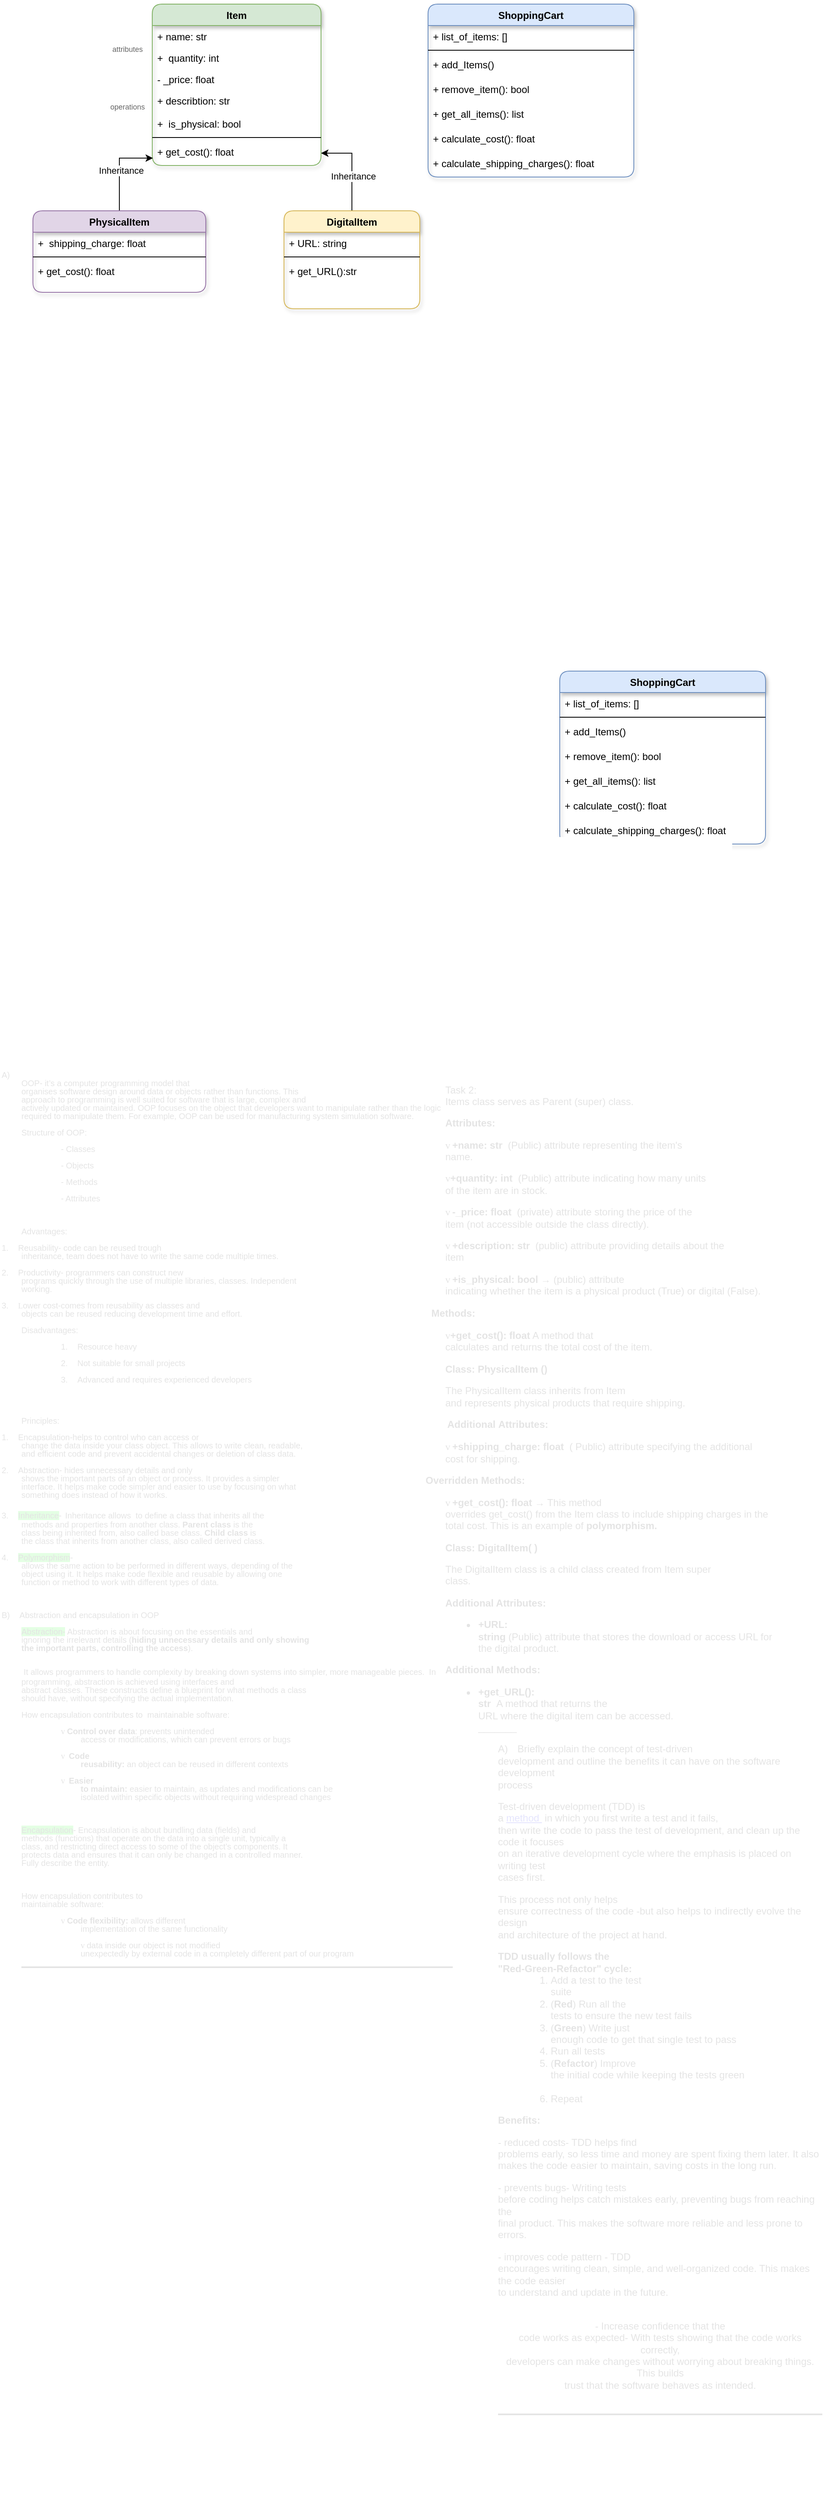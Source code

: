 <mxfile version="26.1.0">
  <diagram name="Page-1" id="g5vXmAB2UkSqzC7_Wi9n">
    <mxGraphModel dx="1195" dy="643" grid="1" gridSize="10" guides="1" tooltips="1" connect="1" arrows="1" fold="1" page="1" pageScale="1" pageWidth="850" pageHeight="1100" math="0" shadow="0">
      <root>
        <mxCell id="0" />
        <mxCell id="1" parent="0" />
        <mxCell id="I1259xhRLEgN1ugOB08U-1" value="Item" style="swimlane;fontStyle=1;align=center;verticalAlign=top;childLayout=stackLayout;horizontal=1;startSize=26;horizontalStack=0;resizeParent=1;resizeLast=0;collapsible=1;marginBottom=0;rounded=1;shadow=1;strokeWidth=1;fillColor=#d5e8d4;strokeColor=#82b366;glass=0;" parent="1" vertex="1">
          <mxGeometry x="205" y="60" width="205" height="196" as="geometry">
            <mxRectangle x="230" y="140" width="160" height="26" as="alternateBounds" />
          </mxGeometry>
        </mxCell>
        <mxCell id="I1259xhRLEgN1ugOB08U-3" value="+ name: str" style="text;align=left;verticalAlign=top;spacingLeft=4;spacingRight=4;overflow=hidden;rotatable=0;points=[[0,0.5],[1,0.5]];portConstraint=eastwest;rounded=0;shadow=0;html=0;" parent="I1259xhRLEgN1ugOB08U-1" vertex="1">
          <mxGeometry y="26" width="205" height="26" as="geometry" />
        </mxCell>
        <mxCell id="I1259xhRLEgN1ugOB08U-2" value="+  quantity: int" style="text;align=left;verticalAlign=top;spacingLeft=4;spacingRight=4;overflow=hidden;rotatable=0;points=[[0,0.5],[1,0.5]];portConstraint=eastwest;" parent="I1259xhRLEgN1ugOB08U-1" vertex="1">
          <mxGeometry y="52" width="205" height="26" as="geometry" />
        </mxCell>
        <mxCell id="I1259xhRLEgN1ugOB08U-4" value="- _price: float" style="text;align=left;verticalAlign=top;spacingLeft=4;spacingRight=4;overflow=hidden;rotatable=0;points=[[0,0.5],[1,0.5]];portConstraint=eastwest;rounded=0;shadow=0;html=0;" parent="I1259xhRLEgN1ugOB08U-1" vertex="1">
          <mxGeometry y="78" width="205" height="26" as="geometry" />
        </mxCell>
        <mxCell id="I1259xhRLEgN1ugOB08U-6" value="+ describtion: str" style="text;align=left;verticalAlign=top;spacingLeft=4;spacingRight=4;overflow=hidden;rotatable=0;points=[[0,0.5],[1,0.5]];portConstraint=eastwest;" parent="I1259xhRLEgN1ugOB08U-1" vertex="1">
          <mxGeometry y="104" width="205" height="28" as="geometry" />
        </mxCell>
        <mxCell id="-t2RpOjE0i4wilOCwamS-5" value="+  is_physical: bool" style="text;align=left;verticalAlign=top;spacingLeft=4;spacingRight=4;overflow=hidden;rotatable=0;points=[[0,0.5],[1,0.5]];portConstraint=eastwest;" vertex="1" parent="I1259xhRLEgN1ugOB08U-1">
          <mxGeometry y="132" width="205" height="26" as="geometry" />
        </mxCell>
        <mxCell id="I1259xhRLEgN1ugOB08U-5" value="" style="line;html=1;strokeWidth=1;align=left;verticalAlign=middle;spacingTop=-1;spacingLeft=3;spacingRight=3;rotatable=0;labelPosition=right;points=[];portConstraint=eastwest;" parent="I1259xhRLEgN1ugOB08U-1" vertex="1">
          <mxGeometry y="158" width="205" height="8" as="geometry" />
        </mxCell>
        <mxCell id="I1259xhRLEgN1ugOB08U-7" value="+ get_cost(): float" style="text;align=left;verticalAlign=top;spacingLeft=4;spacingRight=4;overflow=hidden;rotatable=0;points=[[0,0.5],[1,0.5]];portConstraint=eastwest;" parent="I1259xhRLEgN1ugOB08U-1" vertex="1">
          <mxGeometry y="166" width="205" height="30" as="geometry" />
        </mxCell>
        <mxCell id="I1259xhRLEgN1ugOB08U-9" style="edgeStyle=orthogonalEdgeStyle;rounded=0;orthogonalLoop=1;jettySize=auto;html=1;entryX=0.004;entryY=0.7;entryDx=0;entryDy=0;entryPerimeter=0;" parent="1" source="I1259xhRLEgN1ugOB08U-11" target="I1259xhRLEgN1ugOB08U-7" edge="1">
          <mxGeometry relative="1" as="geometry" />
        </mxCell>
        <mxCell id="I1259xhRLEgN1ugOB08U-10" value="Inheritance" style="edgeLabel;html=1;align=center;verticalAlign=middle;resizable=0;points=[];" parent="I1259xhRLEgN1ugOB08U-9" vertex="1" connectable="0">
          <mxGeometry x="-0.066" y="-2" relative="1" as="geometry">
            <mxPoint as="offset" />
          </mxGeometry>
        </mxCell>
        <mxCell id="I1259xhRLEgN1ugOB08U-11" value="PhysicalItem" style="swimlane;fontStyle=1;align=center;verticalAlign=top;childLayout=stackLayout;horizontal=1;startSize=26;horizontalStack=0;resizeParent=1;resizeLast=0;collapsible=1;marginBottom=0;rounded=1;shadow=1;strokeWidth=1;fillColor=#e1d5e7;strokeColor=#9673a6;" parent="1" vertex="1">
          <mxGeometry x="60" y="311" width="210" height="99" as="geometry">
            <mxRectangle x="130" y="380" width="160" height="26" as="alternateBounds" />
          </mxGeometry>
        </mxCell>
        <mxCell id="I1259xhRLEgN1ugOB08U-12" value="+  shipping_charge: float" style="text;align=left;verticalAlign=top;spacingLeft=4;spacingRight=4;overflow=hidden;rotatable=0;points=[[0,0.5],[1,0.5]];portConstraint=eastwest;" parent="I1259xhRLEgN1ugOB08U-11" vertex="1">
          <mxGeometry y="26" width="210" height="26" as="geometry" />
        </mxCell>
        <mxCell id="I1259xhRLEgN1ugOB08U-13" value="" style="line;html=1;strokeWidth=1;align=left;verticalAlign=middle;spacingTop=-1;spacingLeft=3;spacingRight=3;rotatable=0;labelPosition=right;points=[];portConstraint=eastwest;" parent="I1259xhRLEgN1ugOB08U-11" vertex="1">
          <mxGeometry y="52" width="210" height="8" as="geometry" />
        </mxCell>
        <mxCell id="I1259xhRLEgN1ugOB08U-14" value="+ get_cost(): float" style="text;align=left;verticalAlign=top;spacingLeft=4;spacingRight=4;overflow=hidden;rotatable=0;points=[[0,0.5],[1,0.5]];portConstraint=eastwest;" parent="I1259xhRLEgN1ugOB08U-11" vertex="1">
          <mxGeometry y="60" width="210" height="26" as="geometry" />
        </mxCell>
        <mxCell id="I1259xhRLEgN1ugOB08U-15" style="edgeStyle=orthogonalEdgeStyle;rounded=0;orthogonalLoop=1;jettySize=auto;html=1;entryX=1;entryY=0.5;entryDx=0;entryDy=0;" parent="1" source="I1259xhRLEgN1ugOB08U-17" target="I1259xhRLEgN1ugOB08U-7" edge="1">
          <mxGeometry relative="1" as="geometry" />
        </mxCell>
        <mxCell id="I1259xhRLEgN1ugOB08U-16" value="Inheritance" style="edgeLabel;html=1;align=center;verticalAlign=middle;resizable=0;points=[];" parent="I1259xhRLEgN1ugOB08U-15" vertex="1" connectable="0">
          <mxGeometry x="-0.209" y="-1" relative="1" as="geometry">
            <mxPoint as="offset" />
          </mxGeometry>
        </mxCell>
        <mxCell id="I1259xhRLEgN1ugOB08U-17" value="DigitalItem" style="swimlane;fontStyle=1;align=center;verticalAlign=top;childLayout=stackLayout;horizontal=1;startSize=26;horizontalStack=0;resizeParent=1;resizeLast=0;collapsible=1;marginBottom=0;rounded=1;shadow=1;strokeWidth=1;fillColor=#fff2cc;strokeColor=#d6b656;" parent="1" vertex="1">
          <mxGeometry x="365" y="311" width="165" height="119" as="geometry">
            <mxRectangle x="550" y="140" width="160" height="26" as="alternateBounds" />
          </mxGeometry>
        </mxCell>
        <mxCell id="I1259xhRLEgN1ugOB08U-18" value="+ URL: string" style="text;align=left;verticalAlign=top;spacingLeft=4;spacingRight=4;overflow=hidden;rotatable=0;points=[[0,0.5],[1,0.5]];portConstraint=eastwest;" parent="I1259xhRLEgN1ugOB08U-17" vertex="1">
          <mxGeometry y="26" width="165" height="26" as="geometry" />
        </mxCell>
        <mxCell id="I1259xhRLEgN1ugOB08U-19" value="" style="line;html=1;strokeWidth=1;align=left;verticalAlign=middle;spacingTop=-1;spacingLeft=3;spacingRight=3;rotatable=0;labelPosition=right;points=[];portConstraint=eastwest;" parent="I1259xhRLEgN1ugOB08U-17" vertex="1">
          <mxGeometry y="52" width="165" height="8" as="geometry" />
        </mxCell>
        <mxCell id="I1259xhRLEgN1ugOB08U-20" value="+ get_URL():str" style="text;align=left;verticalAlign=top;spacingLeft=4;spacingRight=4;overflow=hidden;rotatable=0;points=[[0,0.5],[1,0.5]];portConstraint=eastwest;" parent="I1259xhRLEgN1ugOB08U-17" vertex="1">
          <mxGeometry y="60" width="165" height="26" as="geometry" />
        </mxCell>
        <mxCell id="I1259xhRLEgN1ugOB08U-21" value="&lt;font&gt;attributes&lt;/font&gt;" style="text;html=1;align=center;verticalAlign=middle;whiteSpace=wrap;rounded=0;textOpacity=60;fontSize=9;" parent="1" vertex="1">
          <mxGeometry x="145" y="100" width="60" height="30" as="geometry" />
        </mxCell>
        <mxCell id="I1259xhRLEgN1ugOB08U-22" value="&lt;font&gt;operations&lt;/font&gt;" style="text;html=1;align=center;verticalAlign=middle;whiteSpace=wrap;rounded=0;textOpacity=60;fontSize=9;" parent="1" vertex="1">
          <mxGeometry x="145" y="170" width="60" height="30" as="geometry" />
        </mxCell>
        <mxCell id="I1259xhRLEgN1ugOB08U-23" value="ShoppingCart" style="swimlane;fontStyle=1;align=center;verticalAlign=top;childLayout=stackLayout;horizontal=1;startSize=26;horizontalStack=0;resizeParent=1;resizeLast=0;collapsible=1;marginBottom=0;rounded=1;shadow=1;strokeWidth=1;fillColor=#dae8fc;strokeColor=#6c8ebf;glass=0;" parent="1" vertex="1">
          <mxGeometry x="540" y="60" width="250" height="210" as="geometry">
            <mxRectangle x="230" y="140" width="160" height="26" as="alternateBounds" />
          </mxGeometry>
        </mxCell>
        <mxCell id="I1259xhRLEgN1ugOB08U-24" value="+ list_of_items: []" style="text;align=left;verticalAlign=top;spacingLeft=4;spacingRight=4;overflow=hidden;rotatable=0;points=[[0,0.5],[1,0.5]];portConstraint=eastwest;" parent="I1259xhRLEgN1ugOB08U-23" vertex="1">
          <mxGeometry y="26" width="250" height="26" as="geometry" />
        </mxCell>
        <mxCell id="I1259xhRLEgN1ugOB08U-28" value="" style="line;html=1;strokeWidth=1;align=left;verticalAlign=middle;spacingTop=-1;spacingLeft=3;spacingRight=3;rotatable=0;labelPosition=right;points=[];portConstraint=eastwest;" parent="I1259xhRLEgN1ugOB08U-23" vertex="1">
          <mxGeometry y="52" width="250" height="8" as="geometry" />
        </mxCell>
        <mxCell id="I1259xhRLEgN1ugOB08U-29" value="+ add_Items()" style="text;align=left;verticalAlign=top;spacingLeft=4;spacingRight=4;overflow=hidden;rotatable=0;points=[[0,0.5],[1,0.5]];portConstraint=eastwest;" parent="I1259xhRLEgN1ugOB08U-23" vertex="1">
          <mxGeometry y="60" width="250" height="30" as="geometry" />
        </mxCell>
        <mxCell id="-t2RpOjE0i4wilOCwamS-1" value="+ remove_item(): bool" style="text;align=left;verticalAlign=top;spacingLeft=4;spacingRight=4;overflow=hidden;rotatable=0;points=[[0,0.5],[1,0.5]];portConstraint=eastwest;" vertex="1" parent="I1259xhRLEgN1ugOB08U-23">
          <mxGeometry y="90" width="250" height="30" as="geometry" />
        </mxCell>
        <mxCell id="-t2RpOjE0i4wilOCwamS-2" value="+ get_all_items(): list" style="text;align=left;verticalAlign=top;spacingLeft=4;spacingRight=4;overflow=hidden;rotatable=0;points=[[0,0.5],[1,0.5]];portConstraint=eastwest;" vertex="1" parent="I1259xhRLEgN1ugOB08U-23">
          <mxGeometry y="120" width="250" height="30" as="geometry" />
        </mxCell>
        <mxCell id="-t2RpOjE0i4wilOCwamS-3" value="+ calculate_cost(): float" style="text;align=left;verticalAlign=top;spacingLeft=4;spacingRight=4;overflow=hidden;rotatable=0;points=[[0,0.5],[1,0.5]];portConstraint=eastwest;" vertex="1" parent="I1259xhRLEgN1ugOB08U-23">
          <mxGeometry y="150" width="250" height="30" as="geometry" />
        </mxCell>
        <mxCell id="-t2RpOjE0i4wilOCwamS-4" value="+ calculate_shipping_charges(): float" style="text;align=left;verticalAlign=top;spacingLeft=4;spacingRight=4;overflow=hidden;rotatable=0;points=[[0,0.5],[1,0.5]];portConstraint=eastwest;" vertex="1" parent="I1259xhRLEgN1ugOB08U-23">
          <mxGeometry y="180" width="250" height="30" as="geometry" />
        </mxCell>
        <mxCell id="-t2RpOjE0i4wilOCwamS-8" value="&lt;div style=&quot;line-height: 100%;&quot;&gt;&lt;div style=&quot;border-top: none; border-right: none; border-left: none; border-image: initial; border-bottom: 1.5pt solid windowtext; margin-left: 18pt; margin-right: 0cm;&quot;&gt;&lt;p style=&quot;text-indent:-18.0pt;mso-list:l2 level1 lfo3&quot; class=&quot;MsoListParagraphCxSpFirst&quot;&gt;A)&lt;span style=&quot;font-variant-numeric: normal; font-variant-east-asian: normal; font-variant-alternates: normal; font-size-adjust: none; font-kerning: auto; font-optical-sizing: auto; font-feature-settings: normal; font-variation-settings: normal; font-variant-position: normal; font-variant-emoji: normal; font-stretch: normal; font-size: 7pt; line-height: normal; font-family: &amp;quot;Times New Roman&amp;quot;;&quot;&gt;&amp;nbsp; &amp;nbsp;&amp;nbsp;&lt;br&gt;&lt;/span&gt;OOP- it’s a computer programming model that&lt;br&gt;organises software design around data or objects rather than functions. This&lt;br&gt;approach to programming is well suited for software that is large, complex and&lt;br&gt;actively updated or maintained.&amp;nbsp;&lt;span style=&quot;background-color: transparent; color: light-dark(rgb(0, 0, 0), rgb(255, 255, 255));&quot;&gt;OOP focuses on the object that developers&amp;nbsp;&lt;/span&gt;&lt;span style=&quot;background-color: transparent; color: light-dark(rgb(0, 0, 0), rgb(255, 255, 255));&quot;&gt;want to manipulate rather than the logic required to manipulate them. For&amp;nbsp;&lt;/span&gt;&lt;span style=&quot;background-color: transparent; color: light-dark(rgb(0, 0, 0), rgb(255, 255, 255));&quot;&gt;example, OOP can be used for manufacturing system simulation software.&lt;/span&gt;&lt;/p&gt;&lt;p class=&quot;MsoListParagraphCxSpMiddle&quot;&gt;Structure of OOP:&lt;/p&gt;&lt;p style=&quot;margin-left:54.0pt;mso-add-space:&lt;br/&gt;auto;text-indent:-18.0pt;mso-list:l5 level1 lfo4&quot; class=&quot;MsoListParagraphCxSpMiddle&quot;&gt;- Classes&lt;/p&gt;&lt;p style=&quot;margin-left:54.0pt;mso-add-space:&lt;br/&gt;auto;text-indent:-18.0pt;mso-list:l5 level1 lfo4&quot; class=&quot;MsoListParagraphCxSpMiddle&quot;&gt;- Objects&lt;span style=&quot;font-family: &amp;quot;Times New Roman&amp;quot;; font-size: 7pt; text-indent: -18pt; background-color: transparent; color: light-dark(rgb(0, 0, 0), rgb(255, 255, 255));&quot;&gt;&amp;nbsp; &amp;nbsp; &amp;nbsp; &amp;nbsp; &amp;nbsp; &amp;nbsp;&lt;/span&gt;&lt;/p&gt;&lt;p style=&quot;margin-left:54.0pt;mso-add-space:&lt;br/&gt;auto;text-indent:-18.0pt;mso-list:l5 level1 lfo4&quot; class=&quot;MsoListParagraphCxSpMiddle&quot;&gt;- Methods&lt;span style=&quot;font-family: &amp;quot;Times New Roman&amp;quot;; font-size: 7pt; background-color: transparent; color: light-dark(rgb(0, 0, 0), rgb(255, 255, 255));&quot;&gt;&amp;nbsp; &amp;nbsp; &amp;nbsp; &amp;nbsp; &amp;nbsp;&amp;nbsp;&lt;/span&gt;&lt;/p&gt;&lt;p style=&quot;margin-left:54.0pt;mso-add-space:&lt;br/&gt;auto;text-indent:-18.0pt;mso-list:l5 level1 lfo4&quot; class=&quot;MsoListParagraphCxSpMiddle&quot;&gt;&lt;span style=&quot;background-color: transparent; color: light-dark(rgb(0, 0, 0), rgb(255, 255, 255));&quot;&gt;- Attributes&lt;/span&gt;&lt;/p&gt;&lt;br&gt;&lt;p class=&quot;MsoNormal&quot;&gt;Advantages:&lt;/p&gt;&lt;p style=&quot;text-indent:-18.0pt;mso-list:l4 level1 lfo1&quot; class=&quot;MsoListParagraphCxSpFirst&quot;&gt;1.&lt;span style=&quot;font-variant-numeric: normal; font-variant-east-asian: normal; font-variant-alternates: normal; font-size-adjust: none; font-kerning: auto; font-optical-sizing: auto; font-feature-settings: normal; font-variation-settings: normal; font-variant-position: normal; font-variant-emoji: normal; font-stretch: normal; font-size: 7pt; line-height: normal; font-family: &amp;quot;Times New Roman&amp;quot;;&quot;&gt;&amp;nbsp;&amp;nbsp;&amp;nbsp;&amp;nbsp;&amp;nbsp;&lt;/span&gt;Reusability- code can be reused trough&lt;br&gt;inheritance, team does not have to write the same code multiple times.&lt;/p&gt;&lt;p style=&quot;text-indent:-18.0pt;mso-list:l4 level1 lfo1&quot; class=&quot;MsoListParagraphCxSpMiddle&quot;&gt;2.&lt;span style=&quot;font-variant-numeric: normal; font-variant-east-asian: normal; font-variant-alternates: normal; font-size-adjust: none; font-kerning: auto; font-optical-sizing: auto; font-feature-settings: normal; font-variation-settings: normal; font-variant-position: normal; font-variant-emoji: normal; font-stretch: normal; font-size: 7pt; line-height: normal; font-family: &amp;quot;Times New Roman&amp;quot;;&quot;&gt;&amp;nbsp;&amp;nbsp;&amp;nbsp;&amp;nbsp;&amp;nbsp;&lt;/span&gt;Productivity- programmers can construct new&lt;br&gt;programs quickly through the use of multiple libraries, classes. Independent&lt;br&gt;working.&lt;/p&gt;&lt;p style=&quot;text-indent:-18.0pt;mso-list:l4 level1 lfo1&quot; class=&quot;MsoListParagraphCxSpMiddle&quot;&gt;3.&lt;span style=&quot;font-variant-numeric: normal; font-variant-east-asian: normal; font-variant-alternates: normal; font-size-adjust: none; font-kerning: auto; font-optical-sizing: auto; font-feature-settings: normal; font-variation-settings: normal; font-variant-position: normal; font-variant-emoji: normal; font-stretch: normal; font-size: 7pt; line-height: normal; font-family: &amp;quot;Times New Roman&amp;quot;;&quot;&gt;&amp;nbsp; &amp;nbsp; &amp;nbsp;L&lt;/span&gt;ower cost-comes from reusability as classes and&lt;br&gt;objects can be reused reducing development time and effort.&lt;/p&gt;&lt;p style=&quot;text-align:justify&quot; class=&quot;MsoNormal&quot;&gt;Disadvantages:&lt;/p&gt;&lt;p style=&quot;margin-left:54.0pt;mso-add-space:&lt;br/&gt;auto;text-align:justify;text-indent:-18.0pt;mso-list:l0 level1 lfo6&quot; class=&quot;MsoListParagraphCxSpFirst&quot;&gt;1.&lt;span style=&quot;font-variant-numeric: normal; font-variant-east-asian: normal; font-variant-alternates: normal; font-size-adjust: none; font-kerning: auto; font-optical-sizing: auto; font-feature-settings: normal; font-variation-settings: normal; font-variant-position: normal; font-variant-emoji: normal; font-stretch: normal; font-size: 7pt; line-height: normal; font-family: &amp;quot;Times New Roman&amp;quot;;&quot;&gt;&amp;nbsp;&amp;nbsp;&amp;nbsp;&amp;nbsp;&amp;nbsp;&lt;/span&gt;Resource heavy&lt;/p&gt;&lt;p style=&quot;margin-left:54.0pt;mso-add-space:&lt;br/&gt;auto;text-align:justify;text-indent:-18.0pt;mso-list:l0 level1 lfo6&quot; class=&quot;MsoListParagraphCxSpMiddle&quot;&gt;2.&lt;span style=&quot;font-variant-numeric: normal; font-variant-east-asian: normal; font-variant-alternates: normal; font-size-adjust: none; font-kerning: auto; font-optical-sizing: auto; font-feature-settings: normal; font-variation-settings: normal; font-variant-position: normal; font-variant-emoji: normal; font-stretch: normal; font-size: 7pt; line-height: normal; font-family: &amp;quot;Times New Roman&amp;quot;;&quot;&gt;&amp;nbsp;&amp;nbsp;&amp;nbsp;&amp;nbsp;&amp;nbsp;&lt;/span&gt;Not suitable for small projects&lt;/p&gt;&lt;p style=&quot;margin-left:54.0pt;mso-add-space:auto;&lt;br/&gt;text-align:justify;text-indent:-18.0pt;mso-list:l0 level1 lfo6&quot; class=&quot;MsoListParagraphCxSpLast&quot;&gt;3.&lt;span style=&quot;font-variant-numeric: normal; font-variant-east-asian: normal; font-variant-alternates: normal; font-size-adjust: none; font-kerning: auto; font-optical-sizing: auto; font-feature-settings: normal; font-variation-settings: normal; font-variant-position: normal; font-variant-emoji: normal; font-stretch: normal; font-size: 7pt; line-height: normal; font-family: &amp;quot;Times New Roman&amp;quot;;&quot;&gt;&amp;nbsp;&amp;nbsp;&amp;nbsp;&amp;nbsp;&amp;nbsp;&lt;/span&gt;Advanced and requires experienced developers&lt;/p&gt;&lt;br&gt;&lt;br&gt;&lt;p class=&quot;MsoNormal&quot;&gt;Principles:&lt;/p&gt;&lt;p style=&quot;text-indent:-18.0pt;mso-list:l1 level1 lfo2&quot; class=&quot;MsoListParagraphCxSpFirst&quot;&gt;1.&lt;span style=&quot;font-variant-numeric: normal; font-variant-east-asian: normal; font-variant-alternates: normal; font-size-adjust: none; font-kerning: auto; font-optical-sizing: auto; font-feature-settings: normal; font-variation-settings: normal; font-variant-position: normal; font-variant-emoji: normal; font-stretch: normal; font-size: 7pt; line-height: normal; font-family: &amp;quot;Times New Roman&amp;quot;;&quot;&gt;&amp;nbsp;&amp;nbsp;&amp;nbsp;&amp;nbsp;&amp;nbsp;&lt;/span&gt;Encapsulation-helps to control who can access or&lt;br&gt;change the data inside your class object. This allows to write clean, readable,&lt;br&gt;and efficient code and prevent accidental changes or deletion of class data.&lt;/p&gt;&lt;p style=&quot;text-indent:-18.0pt;mso-list:l1 level1 lfo2&quot; class=&quot;MsoListParagraphCxSpMiddle&quot;&gt;2.&lt;span style=&quot;font-variant-numeric: normal; font-variant-east-asian: normal; font-variant-alternates: normal; font-size-adjust: none; font-kerning: auto; font-optical-sizing: auto; font-feature-settings: normal; font-variation-settings: normal; font-variant-position: normal; font-variant-emoji: normal; font-stretch: normal; font-size: 7pt; line-height: normal; font-family: &amp;quot;Times New Roman&amp;quot;;&quot;&gt;&amp;nbsp;&amp;nbsp;&amp;nbsp;&amp;nbsp;&amp;nbsp;&lt;/span&gt;Abstraction- hides unnecessary details and only&lt;br&gt;shows the important parts of an object or process. It provides a simpler&lt;br&gt;interface. It helps make code simpler and easier to use by focusing on what&lt;br&gt;something does instead of how it works.&lt;/p&gt;&lt;p style=&quot;text-indent:-18.0pt;mso-list:l1 level1 lfo2&quot; class=&quot;MsoListParagraphCxSpMiddle&quot;&gt;3.&lt;span style=&quot;font-variant-numeric: normal; font-variant-east-asian: normal; font-variant-alternates: normal; font-size-adjust: none; font-kerning: auto; font-optical-sizing: auto; font-feature-settings: normal; font-variation-settings: normal; font-variant-position: normal; font-variant-emoji: normal; font-stretch: normal; font-size: 7pt; line-height: normal; font-family: &amp;quot;Times New Roman&amp;quot;;&quot;&gt;&amp;nbsp;&amp;nbsp;&amp;nbsp;&amp;nbsp;&amp;nbsp;&lt;/span&gt;&lt;span style=&quot;background: lime;&quot;&gt;Inheritance&lt;/span&gt;-&lt;span style=&quot;font-size: 11.5pt; line-height: 107%; font-family: Verdana, sans-serif; background: white;&quot;&gt; &lt;/span&gt;Inheritance allows&amp;nbsp; to define a class that inherits all the&lt;br&gt;methods and properties from another class. &lt;b&gt;Parent class&lt;/b&gt;&amp;nbsp;is the&lt;br&gt;class being inherited from, also called base class. &lt;b&gt;Child class&lt;/b&gt;&amp;nbsp;is&lt;br&gt;the class that inherits from another class, also called derived class.&lt;/p&gt;&lt;p style=&quot;text-indent:-18.0pt;mso-list:l1 level1 lfo2&quot; class=&quot;MsoListParagraphCxSpLast&quot;&gt;4.&lt;span style=&quot;font-variant-numeric: normal; font-variant-east-asian: normal; font-variant-alternates: normal; font-size-adjust: none; font-kerning: auto; font-optical-sizing: auto; font-feature-settings: normal; font-variation-settings: normal; font-variant-position: normal; font-variant-emoji: normal; font-stretch: normal; font-size: 7pt; line-height: normal; font-family: &amp;quot;Times New Roman&amp;quot;;&quot;&gt;&amp;nbsp;&amp;nbsp;&amp;nbsp;&amp;nbsp;&amp;nbsp;&lt;/span&gt;&lt;span style=&quot;background: lime;&quot;&gt;Polymorphism&lt;/span&gt;-&lt;br&gt;allows the same action to be performed in different ways, depending of the&lt;br&gt;object using it. It helps make code flexible and reusable by allowing one&lt;br&gt;function or method to work with different types of data. &lt;/p&gt;&lt;p style=&quot;margin-left:54.0pt;mso-add-space:&lt;br/&gt;auto;text-indent:-18.0pt;mso-list:l5 level1 lfo4&quot; class=&quot;MsoListParagraphCxSpFirst&quot;&gt;&lt;span style=&quot;font-variant-numeric: normal; font-variant-east-asian: normal; font-variant-alternates: normal; font-size-adjust: none; font-kerning: auto; font-optical-sizing: auto; font-feature-settings: normal; font-variation-settings: normal; font-variant-position: normal; font-variant-emoji: normal; font-stretch: normal; font-size: 7pt; line-height: normal; font-family: &amp;quot;Times New Roman&amp;quot;;&quot;&gt;&amp;nbsp; &amp;nbsp;&lt;/span&gt;&lt;/p&gt;&lt;p style=&quot;text-indent:-18.0pt;mso-list:l2 level1 lfo3&quot; class=&quot;MsoListParagraphCxSpMiddle&quot;&gt;B)&lt;span style=&quot;font-variant-numeric: normal; font-variant-east-asian: normal; font-variant-alternates: normal; font-size-adjust: none; font-kerning: auto; font-optical-sizing: auto; font-feature-settings: normal; font-variation-settings: normal; font-variant-position: normal; font-variant-emoji: normal; font-stretch: normal; font-size: 7pt; line-height: normal; font-family: &amp;quot;Times New Roman&amp;quot;;&quot;&gt;&amp;nbsp;&amp;nbsp;&amp;nbsp;&amp;nbsp;&amp;nbsp;&lt;/span&gt;Abstraction and encapsulation in OOP&lt;/p&gt;&lt;p class=&quot;MsoListParagraphCxSpMiddle&quot;&gt;&lt;span style=&quot;background: lime;&quot;&gt;Abstraction-&lt;/span&gt; Abstraction is about focusing on the essentials and&lt;br&gt;ignoring the irrelevant details (&lt;b&gt;hiding unnecessary details and only showing&lt;br&gt;the important parts, controlling the access&lt;/b&gt;).&lt;/p&gt;&lt;p class=&quot;MsoListParagraphCxSpMiddle&quot;&gt;&amp;nbsp;It allows programmers to handle complexity by breaking down systems into simpler, more manageable pieces.&lt;span style=&quot;font-size: 15pt; line-height: 107%; color: rgb(36, 36, 36); letter-spacing: -0.05pt;&quot;&gt; &lt;/span&gt;In programming, abstraction is achieved using interfaces and&lt;br&gt;abstract classes. These constructs define a blueprint for what methods a class&lt;br&gt;should have, without specifying the actual implementation.&lt;/p&gt;&lt;p class=&quot;MsoListParagraphCxSpMiddle&quot;&gt;&lt;span style=&quot;background-color: transparent; color: light-dark(rgb(0, 0, 0), rgb(255, 255, 255));&quot;&gt;How encapsulation contributes to&amp;nbsp;&lt;/span&gt;&lt;span style=&quot;background-color: transparent; color: light-dark(rgb(0, 0, 0), rgb(255, 255, 255));&quot;&gt;&amp;nbsp;maintainable software:&lt;/span&gt;&lt;/p&gt;&lt;p style=&quot;margin-left:54.0pt;mso-add-space:&lt;br/&gt;auto;text-indent:-18.0pt;mso-list:l3 level1 lfo5&quot; class=&quot;MsoListParagraphCxSpMiddle&quot;&gt;&lt;span style=&quot;font-family:Wingdings;mso-fareast-font-family:Wingdings;mso-bidi-font-family:&lt;br/&gt;Wingdings&quot;&gt;v&lt;span style=&quot;font-variant-numeric: normal; font-variant-east-asian: normal; font-variant-alternates: normal; font-size-adjust: none; font-kerning: auto; font-optical-sizing: auto; font-feature-settings: normal; font-variation-settings: normal; font-variant-position: normal; font-variant-emoji: normal; font-stretch: normal; font-size: 7pt; line-height: normal; font-family: &amp;quot;Times New Roman&amp;quot;;&quot;&gt;&amp;nbsp;&lt;/span&gt;&lt;/span&gt;&lt;b&gt;Control over data&lt;/b&gt;: prevents unintended&lt;br&gt;access or modifications, which can prevent errors or bugs&lt;/p&gt;&lt;p style=&quot;margin-left:54.0pt;mso-add-space:&lt;br/&gt;auto;text-indent:-18.0pt;mso-list:l3 level1 lfo5&quot; class=&quot;MsoListParagraphCxSpMiddle&quot;&gt;&lt;span style=&quot;font-family:Wingdings;mso-fareast-font-family:Wingdings;mso-bidi-font-family:&lt;br/&gt;Wingdings;mso-bidi-font-weight:bold&quot;&gt;v&lt;span style=&quot;font-variant-numeric: normal; font-variant-east-asian: normal; font-variant-alternates: normal; font-size-adjust: none; font-kerning: auto; font-optical-sizing: auto; font-feature-settings: normal; font-variation-settings: normal; font-variant-position: normal; font-variant-emoji: normal; font-stretch: normal; font-size: 7pt; line-height: normal; font-family: &amp;quot;Times New Roman&amp;quot;;&quot;&gt;&amp;nbsp; &lt;/span&gt;&lt;/span&gt;&lt;b&gt;Code&lt;br&gt;reusability: &lt;/b&gt;an object can be reused&lt;b&gt; &lt;/b&gt;in different contexts&lt;/p&gt;&lt;p style=&quot;margin-left:54.0pt;mso-add-space:&lt;br/&gt;auto;text-indent:-18.0pt;mso-list:l3 level1 lfo5&quot; class=&quot;MsoListParagraphCxSpMiddle&quot;&gt;&lt;span style=&quot;font-family:Wingdings;mso-fareast-font-family:Wingdings;mso-bidi-font-family:&lt;br/&gt;Wingdings;mso-bidi-font-weight:bold&quot;&gt;v&lt;span style=&quot;font-variant-numeric: normal; font-variant-east-asian: normal; font-variant-alternates: normal; font-size-adjust: none; font-kerning: auto; font-optical-sizing: auto; font-feature-settings: normal; font-variation-settings: normal; font-variant-position: normal; font-variant-emoji: normal; font-stretch: normal; font-size: 7pt; line-height: normal; font-family: &amp;quot;Times New Roman&amp;quot;;&quot;&gt;&amp;nbsp; &lt;/span&gt;&lt;/span&gt;&lt;b&gt;Easier&lt;br&gt;to maintain: &lt;/b&gt;easier to maintain, as updates and modifications can be&lt;br&gt;isolated within specific objects without requiring widespread changes&lt;/p&gt;&lt;br&gt;&lt;p class=&quot;MsoListParagraphCxSpMiddle&quot;&gt;&lt;span style=&quot;background: lime;&quot;&gt;Encapsulation&lt;/span&gt;- Encapsulation is about bundling data (fields) and&lt;br&gt;methods (functions) that operate on the data into a single unit, typically a&lt;br&gt;class, and restricting direct access to some of the object’s components. It&lt;br&gt;protects data and ensures that it can only be changed in a controlled manner.&lt;br&gt;Fully describe the entity.&lt;/p&gt;&lt;p class=&quot;MsoListParagraphCxSpMiddle&quot;&gt;&lt;br&gt;&lt;/p&gt;&lt;p class=&quot;MsoListParagraphCxSpMiddle&quot;&gt;How encapsulation contributes to&lt;br&gt;maintainable software:&lt;/p&gt;&lt;p style=&quot;margin-left:54.0pt;mso-add-space:&lt;br/&gt;auto;text-indent:-18.0pt;mso-list:l3 level1 lfo5&quot; class=&quot;MsoListParagraphCxSpMiddle&quot;&gt;&lt;span style=&quot;font-family:Wingdings;mso-fareast-font-family:Wingdings;mso-bidi-font-family:&lt;br/&gt;Wingdings&quot;&gt;v&lt;span style=&quot;font-variant-numeric: normal; font-variant-east-asian: normal; font-variant-alternates: normal; font-size-adjust: none; font-kerning: auto; font-optical-sizing: auto; font-feature-settings: normal; font-variation-settings: normal; font-variant-position: normal; font-variant-emoji: normal; font-stretch: normal; font-size: 7pt; line-height: normal; font-family: &amp;quot;Times New Roman&amp;quot;;&quot;&gt;&amp;nbsp;&lt;/span&gt;&lt;/span&gt;&lt;b&gt;Code flexibility:&lt;/b&gt; allows different&lt;br&gt;implementation of the same functionality&lt;/p&gt;&lt;p style=&quot;margin-left:54.0pt;mso-add-space:auto;&lt;br/&gt;text-indent:-18.0pt;mso-list:l3 level1 lfo5&quot; class=&quot;MsoListParagraphCxSpLast&quot;&gt;&lt;span style=&quot;font-family:Wingdings;mso-fareast-font-family:Wingdings;mso-bidi-font-family:&lt;br/&gt;Wingdings&quot;&gt;v&lt;span style=&quot;font-variant-numeric: normal; font-variant-east-asian: normal; font-variant-alternates: normal; font-size-adjust: none; font-kerning: auto; font-optical-sizing: auto; font-feature-settings: normal; font-variation-settings: normal; font-variant-position: normal; font-variant-emoji: normal; font-stretch: normal; font-size: 7pt; line-height: normal; font-family: &amp;quot;Times New Roman&amp;quot;;&quot;&gt;&amp;nbsp;&lt;/span&gt;&lt;/span&gt;data inside our object is not modified&lt;br&gt;unexpectedly by external code in a completely different part of our program&lt;br&gt;&lt;/p&gt;&lt;/div&gt;&lt;/div&gt;" style="text;html=1;align=left;verticalAlign=middle;whiteSpace=wrap;rounded=0;fontSize=10;textOpacity=10;" vertex="1" parent="1">
          <mxGeometry x="20" y="930" width="550" height="1930" as="geometry" />
        </mxCell>
        <mxCell id="-t2RpOjE0i4wilOCwamS-27" value="ShoppingCart" style="swimlane;fontStyle=1;align=center;verticalAlign=top;childLayout=stackLayout;horizontal=1;startSize=26;horizontalStack=0;resizeParent=1;resizeLast=0;collapsible=1;marginBottom=0;rounded=1;shadow=1;strokeWidth=1;fillColor=#dae8fc;strokeColor=#6c8ebf;glass=0;" vertex="1" parent="1">
          <mxGeometry x="700" y="870" width="250" height="210" as="geometry">
            <mxRectangle x="230" y="140" width="160" height="26" as="alternateBounds" />
          </mxGeometry>
        </mxCell>
        <mxCell id="-t2RpOjE0i4wilOCwamS-28" value="+ list_of_items: []" style="text;align=left;verticalAlign=top;spacingLeft=4;spacingRight=4;overflow=hidden;rotatable=0;points=[[0,0.5],[1,0.5]];portConstraint=eastwest;" vertex="1" parent="-t2RpOjE0i4wilOCwamS-27">
          <mxGeometry y="26" width="250" height="26" as="geometry" />
        </mxCell>
        <mxCell id="-t2RpOjE0i4wilOCwamS-29" value="" style="line;html=1;strokeWidth=1;align=left;verticalAlign=middle;spacingTop=-1;spacingLeft=3;spacingRight=3;rotatable=0;labelPosition=right;points=[];portConstraint=eastwest;" vertex="1" parent="-t2RpOjE0i4wilOCwamS-27">
          <mxGeometry y="52" width="250" height="8" as="geometry" />
        </mxCell>
        <mxCell id="-t2RpOjE0i4wilOCwamS-30" value="+ add_Items()" style="text;align=left;verticalAlign=top;spacingLeft=4;spacingRight=4;overflow=hidden;rotatable=0;points=[[0,0.5],[1,0.5]];portConstraint=eastwest;" vertex="1" parent="-t2RpOjE0i4wilOCwamS-27">
          <mxGeometry y="60" width="250" height="30" as="geometry" />
        </mxCell>
        <mxCell id="-t2RpOjE0i4wilOCwamS-31" value="+ remove_item(): bool" style="text;align=left;verticalAlign=top;spacingLeft=4;spacingRight=4;overflow=hidden;rotatable=0;points=[[0,0.5],[1,0.5]];portConstraint=eastwest;" vertex="1" parent="-t2RpOjE0i4wilOCwamS-27">
          <mxGeometry y="90" width="250" height="30" as="geometry" />
        </mxCell>
        <mxCell id="-t2RpOjE0i4wilOCwamS-32" value="+ get_all_items(): list" style="text;align=left;verticalAlign=top;spacingLeft=4;spacingRight=4;overflow=hidden;rotatable=0;points=[[0,0.5],[1,0.5]];portConstraint=eastwest;" vertex="1" parent="-t2RpOjE0i4wilOCwamS-27">
          <mxGeometry y="120" width="250" height="30" as="geometry" />
        </mxCell>
        <mxCell id="-t2RpOjE0i4wilOCwamS-33" value="+ calculate_cost(): float" style="text;align=left;verticalAlign=top;spacingLeft=4;spacingRight=4;overflow=hidden;rotatable=0;points=[[0,0.5],[1,0.5]];portConstraint=eastwest;" vertex="1" parent="-t2RpOjE0i4wilOCwamS-27">
          <mxGeometry y="150" width="250" height="30" as="geometry" />
        </mxCell>
        <mxCell id="-t2RpOjE0i4wilOCwamS-34" value="+ calculate_shipping_charges(): float" style="text;align=left;verticalAlign=top;spacingLeft=4;spacingRight=4;overflow=hidden;rotatable=0;points=[[0,0.5],[1,0.5]];portConstraint=eastwest;" vertex="1" parent="-t2RpOjE0i4wilOCwamS-27">
          <mxGeometry y="180" width="250" height="30" as="geometry" />
        </mxCell>
        <mxCell id="-t2RpOjE0i4wilOCwamS-35" value="&lt;div style=&quot;text-align: left;&quot;&gt;&lt;span style=&quot;background-color: transparent; color: light-dark(rgb(0, 0, 0), rgb(255, 255, 255));&quot;&gt;Task 2:&amp;nbsp;&lt;/span&gt;&lt;/div&gt;&lt;div style=&quot;text-align: left;&quot;&gt;Items class serves as Parent (super) class.&lt;/div&gt;&lt;div&gt;&lt;p style=&quot;text-align: left;&quot; class=&quot;MsoNormal&quot;&gt;&lt;b&gt;Attributes:&lt;/b&gt;&lt;/p&gt;&lt;p style=&quot;text-indent:-18.0pt;mso-list:l0 level1 lfo1&quot; class=&quot;MsoListParagraphCxSpFirst&quot;&gt;&lt;/p&gt;&lt;div style=&quot;text-align: left;&quot;&gt;&lt;span style=&quot;text-indent: -18pt; background-color: transparent; color: light-dark(rgb(0, 0, 0), rgb(255, 255, 255)); font-family: Wingdings;&quot;&gt;v&lt;span style=&quot;font-variant-numeric: normal; font-variant-east-asian: normal; font-variant-alternates: normal; font-size-adjust: none; font-kerning: auto; font-optical-sizing: auto; font-feature-settings: normal; font-variation-settings: normal; font-variant-position: normal; font-variant-emoji: normal; font-stretch: normal; font-size: 7pt; line-height: normal; font-family: &amp;quot;Times New Roman&amp;quot;;&quot;&gt;&amp;nbsp;&lt;/span&gt;&lt;/span&gt;&lt;b style=&quot;text-indent: -18pt; background-color: transparent; color: light-dark(rgb(0, 0, 0), rgb(255, 255, 255));&quot;&gt;+name: str&lt;/b&gt;&lt;span style=&quot;text-indent: -18pt; background-color: transparent; color: light-dark(rgb(0, 0, 0), rgb(255, 255, 255));&quot;&gt; &amp;nbsp;(Public) attribute representing the item&#39;s&lt;/span&gt;&lt;/div&gt;&lt;div style=&quot;text-align: left;&quot;&gt;&lt;span style=&quot;text-indent: -18pt; background-color: transparent; color: light-dark(rgb(0, 0, 0), rgb(255, 255, 255));&quot;&gt;name.&lt;/span&gt;&lt;/div&gt;&lt;p&gt;&lt;/p&gt;&lt;p style=&quot;text-indent:-18.0pt;mso-list:l0 level1 lfo1&quot; class=&quot;MsoListParagraphCxSpMiddle&quot;&gt;&lt;/p&gt;&lt;div style=&quot;text-align: left;&quot;&gt;&lt;span style=&quot;text-indent: -18pt; background-color: transparent; color: light-dark(rgb(0, 0, 0), rgb(255, 255, 255)); font-family: Wingdings;&quot;&gt;v&lt;/span&gt;&lt;b style=&quot;text-indent: -18pt; background-color: transparent; color: light-dark(rgb(0, 0, 0), rgb(255, 255, 255));&quot;&gt;+quantity: int&lt;/b&gt;&lt;span style=&quot;text-indent: -18pt; background-color: transparent; color: light-dark(rgb(0, 0, 0), rgb(255, 255, 255));&quot;&gt; &amp;nbsp;(Public) attribute indicating how many units&lt;/span&gt;&lt;/div&gt;&lt;div style=&quot;text-align: left;&quot;&gt;&lt;span style=&quot;text-indent: -18pt; background-color: transparent; color: light-dark(rgb(0, 0, 0), rgb(255, 255, 255));&quot;&gt;of the item are in stock.&lt;/span&gt;&lt;/div&gt;&lt;p&gt;&lt;/p&gt;&lt;p style=&quot;text-indent:-18.0pt;mso-list:l0 level1 lfo1&quot; class=&quot;MsoListParagraphCxSpMiddle&quot;&gt;&lt;/p&gt;&lt;div style=&quot;text-align: left;&quot;&gt;&lt;span style=&quot;text-indent: -18pt; background-color: transparent; color: light-dark(rgb(0, 0, 0), rgb(255, 255, 255)); font-family: Wingdings;&quot;&gt;v&lt;span style=&quot;font-variant-numeric: normal; font-variant-east-asian: normal; font-variant-alternates: normal; font-size-adjust: none; font-kerning: auto; font-optical-sizing: auto; font-feature-settings: normal; font-variation-settings: normal; font-variant-position: normal; font-variant-emoji: normal; font-stretch: normal; font-size: 7pt; line-height: normal; font-family: &amp;quot;Times New Roman&amp;quot;;&quot;&gt;&amp;nbsp;&lt;/span&gt;&lt;/span&gt;&lt;b style=&quot;text-indent: -18pt; background-color: transparent; color: light-dark(rgb(0, 0, 0), rgb(255, 255, 255));&quot;&gt;-_price: float&lt;/b&gt;&lt;span style=&quot;text-indent: -18pt; background-color: transparent; color: light-dark(rgb(0, 0, 0), rgb(255, 255, 255));&quot;&gt; &amp;nbsp;(private) attribute storing the price of the&lt;/span&gt;&lt;/div&gt;&lt;div style=&quot;text-align: left;&quot;&gt;&lt;span style=&quot;text-indent: -18pt; background-color: transparent; color: light-dark(rgb(0, 0, 0), rgb(255, 255, 255));&quot;&gt;item (not accessible outside the class directly).&lt;/span&gt;&lt;/div&gt;&lt;p&gt;&lt;/p&gt;&lt;p style=&quot;text-indent:-18.0pt;mso-list:l0 level1 lfo1&quot; class=&quot;MsoListParagraphCxSpMiddle&quot;&gt;&lt;/p&gt;&lt;div style=&quot;text-align: left;&quot;&gt;&lt;span style=&quot;text-indent: -18pt; background-color: transparent; color: light-dark(rgb(0, 0, 0), rgb(255, 255, 255)); font-family: Wingdings;&quot;&gt;v&lt;span style=&quot;font-variant-numeric: normal; font-variant-east-asian: normal; font-variant-alternates: normal; font-size-adjust: none; font-kerning: auto; font-optical-sizing: auto; font-feature-settings: normal; font-variation-settings: normal; font-variant-position: normal; font-variant-emoji: normal; font-stretch: normal; font-size: 7pt; line-height: normal; font-family: &amp;quot;Times New Roman&amp;quot;;&quot;&gt;&amp;nbsp;&lt;/span&gt;&lt;/span&gt;&lt;b style=&quot;text-indent: -18pt; background-color: transparent; color: light-dark(rgb(0, 0, 0), rgb(255, 255, 255));&quot;&gt;+description: str&lt;/b&gt;&lt;span style=&quot;text-indent: -18pt; background-color: transparent; color: light-dark(rgb(0, 0, 0), rgb(255, 255, 255));&quot;&gt; &amp;nbsp;(public) attribute providing details about the&lt;/span&gt;&lt;/div&gt;&lt;div style=&quot;text-align: left;&quot;&gt;&lt;span style=&quot;text-indent: -18pt; background-color: transparent; color: light-dark(rgb(0, 0, 0), rgb(255, 255, 255));&quot;&gt;item&lt;/span&gt;&lt;/div&gt;&lt;p&gt;&lt;/p&gt;&lt;p style=&quot;text-indent:-18.0pt;mso-list:l0 level1 lfo1&quot; class=&quot;MsoListParagraphCxSpMiddle&quot;&gt;&lt;/p&gt;&lt;div style=&quot;text-align: left;&quot;&gt;&lt;span style=&quot;text-indent: -18pt; background-color: transparent; color: light-dark(rgb(0, 0, 0), rgb(255, 255, 255)); font-family: Wingdings;&quot;&gt;v&lt;span style=&quot;font-variant-numeric: normal; font-variant-east-asian: normal; font-variant-alternates: normal; font-size-adjust: none; font-kerning: auto; font-optical-sizing: auto; font-feature-settings: normal; font-variation-settings: normal; font-variant-position: normal; font-variant-emoji: normal; font-stretch: normal; font-size: 7pt; line-height: normal; font-family: &amp;quot;Times New Roman&amp;quot;;&quot;&gt;&amp;nbsp;&lt;/span&gt;&lt;/span&gt;&lt;b style=&quot;text-indent: -18pt; background-color: transparent; color: light-dark(rgb(0, 0, 0), rgb(255, 255, 255));&quot;&gt;+is_physical: bool&lt;/b&gt;&lt;span style=&quot;text-indent: -18pt; background-color: transparent; color: light-dark(rgb(0, 0, 0), rgb(255, 255, 255));&quot;&gt; → (public) attribute&lt;/span&gt;&lt;/div&gt;&lt;div style=&quot;text-align: left;&quot;&gt;&lt;span style=&quot;text-indent: -18pt; background-color: transparent; color: light-dark(rgb(0, 0, 0), rgb(255, 255, 255));&quot;&gt;indicating whether the item is a physical product (True) or digital (False).&lt;/span&gt;&lt;/div&gt;&lt;p&gt;&lt;/p&gt;&lt;p style=&quot;text-align: left; text-indent: -18pt;&quot; class=&quot;MsoListParagraphCxSpMiddle&quot;&gt;&lt;span style=&quot;text-indent: -18pt; background-color: transparent; color: light-dark(rgb(0, 0, 0), rgb(255, 255, 255)); font-family: &amp;quot;Courier New&amp;quot;;&quot;&gt;&lt;span style=&quot;font-variant-numeric: normal; font-variant-east-asian: normal; font-variant-alternates: normal; font-size-adjust: none; font-kerning: auto; font-optical-sizing: auto; font-feature-settings: normal; font-variation-settings: normal; font-variant-position: normal; font-variant-emoji: normal; font-stretch: normal; font-size: 7pt; line-height: normal; font-family: &amp;quot;Times New Roman&amp;quot;;&quot;&gt;&amp;nbsp; &amp;nbsp;&lt;/span&gt;&lt;/span&gt;&lt;b style=&quot;text-indent: -18pt; background-color: transparent; color: light-dark(rgb(0, 0, 0), rgb(255, 255, 255));&quot;&gt;Methods:&lt;/b&gt;&lt;/p&gt;&lt;p style=&quot;text-indent:-18.0pt;mso-list:l0 level1 lfo1&quot; class=&quot;MsoListParagraphCxSpLast&quot;&gt;&lt;/p&gt;&lt;div style=&quot;text-align: left;&quot;&gt;&lt;span style=&quot;text-indent: -18pt; background-color: transparent; color: light-dark(rgb(0, 0, 0), rgb(255, 255, 255)); font-family: Wingdings;&quot;&gt;v&lt;/span&gt;&lt;b style=&quot;text-indent: -18pt; background-color: transparent; color: light-dark(rgb(0, 0, 0), rgb(255, 255, 255));&quot;&gt;+get_cost(): float&lt;/b&gt;&lt;span style=&quot;text-indent: -18pt; background-color: transparent; color: light-dark(rgb(0, 0, 0), rgb(255, 255, 255));&quot;&gt; A method that&lt;/span&gt;&lt;/div&gt;&lt;div style=&quot;text-align: left;&quot;&gt;&lt;span style=&quot;text-indent: -18pt; background-color: transparent; color: light-dark(rgb(0, 0, 0), rgb(255, 255, 255));&quot;&gt;calculates and returns the total cost of the item.&lt;/span&gt;&lt;/div&gt;&lt;p&gt;&lt;/p&gt;&lt;p style=&quot;text-align: left;&quot; class=&quot;MsoNormal&quot;&gt;&lt;b&gt;Class: PhysicalItem ()&lt;/b&gt;&lt;/p&gt;&lt;p class=&quot;MsoListParagraphCxSpFirst&quot;&gt;&lt;/p&gt;&lt;div style=&quot;text-align: left;&quot;&gt;&lt;span style=&quot;background-color: transparent; color: light-dark(rgb(0, 0, 0), rgb(255, 255, 255));&quot;&gt;The PhysicalItem class inherits from Item&lt;/span&gt;&lt;/div&gt;&lt;div style=&quot;text-align: left;&quot;&gt;&lt;span style=&quot;background-color: transparent; color: light-dark(rgb(0, 0, 0), rgb(255, 255, 255));&quot;&gt;and represents physical products that require shipping.&lt;/span&gt;&lt;/div&gt;&lt;p&gt;&lt;/p&gt;&lt;p style=&quot;text-align: left;&quot; class=&quot;MsoListParagraphCxSpFirst&quot;&gt;&lt;span style=&quot;text-indent: -18pt; background-color: transparent; color: light-dark(rgb(0, 0, 0), rgb(255, 255, 255)); font-family: &amp;quot;Courier New&amp;quot;;&quot;&gt;&lt;span style=&quot;font-variant-numeric: normal; font-variant-east-asian: normal; font-variant-alternates: normal; font-size-adjust: none; font-kerning: auto; font-optical-sizing: auto; font-feature-settings: normal; font-variation-settings: normal; font-variant-position: normal; font-variant-emoji: normal; font-stretch: normal; font-size: 7pt; line-height: normal; font-family: &amp;quot;Times New Roman&amp;quot;;&quot;&gt;&amp;nbsp;&lt;/span&gt;&lt;/span&gt;&lt;b style=&quot;text-indent: -18pt; background-color: transparent; color: light-dark(rgb(0, 0, 0), rgb(255, 255, 255));&quot;&gt;Additional&amp;nbsp;&lt;/b&gt;&lt;b style=&quot;text-indent: -18pt; background-color: transparent; color: light-dark(rgb(0, 0, 0), rgb(255, 255, 255));&quot;&gt;Attributes:&lt;/b&gt;&lt;/p&gt;&lt;p style=&quot;text-indent:-18.0pt;mso-list:l3 level1 lfo2&quot; class=&quot;MsoListParagraphCxSpMiddle&quot;&gt;&lt;/p&gt;&lt;div style=&quot;text-align: left;&quot;&gt;&lt;span style=&quot;text-indent: -18pt; background-color: transparent; color: light-dark(rgb(0, 0, 0), rgb(255, 255, 255)); font-family: Wingdings;&quot;&gt;v&lt;span style=&quot;font-variant-numeric: normal; font-variant-east-asian: normal; font-variant-alternates: normal; font-size-adjust: none; font-kerning: auto; font-optical-sizing: auto; font-feature-settings: normal; font-variation-settings: normal; font-variant-position: normal; font-variant-emoji: normal; font-stretch: normal; font-size: 7pt; line-height: normal; font-family: &amp;quot;Times New Roman&amp;quot;;&quot;&gt;&amp;nbsp;&lt;/span&gt;&lt;/span&gt;&lt;b style=&quot;text-indent: -18pt; background-color: transparent; color: light-dark(rgb(0, 0, 0), rgb(255, 255, 255));&quot;&gt;+shipping_charge: float&lt;/b&gt;&lt;span style=&quot;text-indent: -18pt; background-color: transparent; color: light-dark(rgb(0, 0, 0), rgb(255, 255, 255));&quot;&gt; &amp;nbsp;( Public) attribute specifying the additional&lt;/span&gt;&lt;/div&gt;&lt;div style=&quot;text-align: left;&quot;&gt;&lt;span style=&quot;text-indent: -18pt; background-color: transparent; color: light-dark(rgb(0, 0, 0), rgb(255, 255, 255));&quot;&gt;cost for shipping.&lt;/span&gt;&lt;/div&gt;&lt;p&gt;&lt;/p&gt;&lt;p style=&quot;text-align: left; text-indent: -18pt;&quot; class=&quot;MsoListParagraphCxSpMiddle&quot;&gt;&lt;b style=&quot;text-indent: -18pt; background-color: transparent; color: light-dark(rgb(0, 0, 0), rgb(255, 255, 255));&quot;&gt;Overridden&amp;nbsp;&lt;/b&gt;&lt;b style=&quot;text-indent: -18pt; background-color: transparent; color: light-dark(rgb(0, 0, 0), rgb(255, 255, 255));&quot;&gt;Methods:&lt;/b&gt;&lt;/p&gt;&lt;p style=&quot;text-indent:-18.0pt;mso-list:l3 level1 lfo2&quot; class=&quot;MsoListParagraphCxSpLast&quot;&gt;&lt;/p&gt;&lt;div style=&quot;text-align: left;&quot;&gt;&lt;span style=&quot;text-indent: -18pt; background-color: transparent; color: light-dark(rgb(0, 0, 0), rgb(255, 255, 255)); font-family: Wingdings;&quot;&gt;v&lt;span style=&quot;font-variant-numeric: normal; font-variant-east-asian: normal; font-variant-alternates: normal; font-size-adjust: none; font-kerning: auto; font-optical-sizing: auto; font-feature-settings: normal; font-variation-settings: normal; font-variant-position: normal; font-variant-emoji: normal; font-stretch: normal; font-size: 7pt; line-height: normal; font-family: &amp;quot;Times New Roman&amp;quot;;&quot;&gt;&amp;nbsp;&lt;/span&gt;&lt;/span&gt;&lt;b style=&quot;text-indent: -18pt; background-color: transparent; color: light-dark(rgb(0, 0, 0), rgb(255, 255, 255));&quot;&gt;+get_cost(): float&lt;/b&gt;&lt;span style=&quot;text-indent: -18pt; background-color: transparent; color: light-dark(rgb(0, 0, 0), rgb(255, 255, 255));&quot;&gt; → This method&lt;/span&gt;&lt;/div&gt;&lt;div style=&quot;text-align: left;&quot;&gt;&lt;span style=&quot;text-indent: -18pt; background-color: transparent; color: light-dark(rgb(0, 0, 0), rgb(255, 255, 255));&quot;&gt;overrides get_cost() from the Item class to include shipping charges in the&lt;/span&gt;&lt;/div&gt;&lt;div style=&quot;text-align: left;&quot;&gt;&lt;span style=&quot;text-indent: -18pt; background-color: transparent; color: light-dark(rgb(0, 0, 0), rgb(255, 255, 255));&quot;&gt;total cost. This is an example of &lt;/span&gt;&lt;b style=&quot;text-indent: -18pt; background-color: transparent; color: light-dark(rgb(0, 0, 0), rgb(255, 255, 255));&quot;&gt;polymorphism.&lt;/b&gt;&lt;/div&gt;&lt;p&gt;&lt;/p&gt;&lt;p style=&quot;text-align: left;&quot; class=&quot;MsoNormal&quot;&gt;&lt;b&gt;Class: DigitalItem( )&lt;/b&gt;&lt;/p&gt;&lt;p class=&quot;MsoNormal&quot;&gt;&lt;/p&gt;&lt;div style=&quot;text-align: left;&quot;&gt;&lt;span style=&quot;background-color: transparent; color: light-dark(rgb(0, 0, 0), rgb(255, 255, 255));&quot;&gt;The DigitalItem class is a child class created from Item super&lt;/span&gt;&lt;/div&gt;&lt;div style=&quot;text-align: left;&quot;&gt;&lt;span style=&quot;background-color: transparent; color: light-dark(rgb(0, 0, 0), rgb(255, 255, 255));&quot;&gt;class.&lt;/span&gt;&lt;/div&gt;&lt;p&gt;&lt;/p&gt;&lt;p style=&quot;text-align: left;&quot; class=&quot;MsoNormal&quot;&gt;&lt;b&gt;Additional Attributes:&lt;/b&gt;&lt;/p&gt;&lt;ul type=&quot;disc&quot; style=&quot;margin-top:0cm&quot;&gt; &lt;li class=&quot;MsoNormal&quot;&gt;&lt;div style=&quot;text-align: left;&quot;&gt;&lt;b style=&quot;background-color: transparent; color: light-dark(rgb(0, 0, 0), rgb(255, 255, 255));&quot;&gt;+URL:&lt;/b&gt;&lt;/div&gt;&lt;b&gt;&lt;div style=&quot;text-align: left;&quot;&gt;&lt;b style=&quot;background-color: transparent; color: light-dark(rgb(0, 0, 0), rgb(255, 255, 255));&quot;&gt;string&lt;/b&gt;&lt;span style=&quot;background-color: transparent; color: light-dark(rgb(0, 0, 0), rgb(255, 255, 255)); font-weight: normal;&quot;&gt; (Public) attribute that stores the download or access URL for&lt;/span&gt;&lt;/div&gt;&lt;/b&gt;&lt;div style=&quot;text-align: left;&quot;&gt;&lt;span style=&quot;background-color: transparent; color: light-dark(rgb(0, 0, 0), rgb(255, 255, 255));&quot;&gt;the digital product.&lt;/span&gt;&lt;/div&gt;&lt;/li&gt;&lt;/ul&gt;&lt;p style=&quot;text-align: left;&quot; class=&quot;MsoNormal&quot;&gt;&lt;b&gt;Additional Methods:&lt;/b&gt;&lt;/p&gt;&lt;ul type=&quot;disc&quot; style=&quot;margin-top:0cm&quot;&gt; &lt;li class=&quot;MsoNormal&quot;&gt;&lt;div style=&quot;text-align: left;&quot;&gt;&lt;b style=&quot;background-color: transparent; color: light-dark(rgb(0, 0, 0), rgb(255, 255, 255));&quot;&gt;+get_URL():&lt;/b&gt;&lt;/div&gt;&lt;b&gt;&lt;div style=&quot;text-align: left;&quot;&gt;&lt;b style=&quot;background-color: transparent; color: light-dark(rgb(0, 0, 0), rgb(255, 255, 255));&quot;&gt;str&lt;/b&gt;&lt;span style=&quot;background-color: transparent; color: light-dark(rgb(0, 0, 0), rgb(255, 255, 255)); font-weight: normal;&quot;&gt; &amp;nbsp;A method that returns the&lt;/span&gt;&lt;/div&gt;&lt;/b&gt;&lt;div style=&quot;text-align: left;&quot;&gt;&lt;span style=&quot;background-color: transparent; color: light-dark(rgb(0, 0, 0), rgb(255, 255, 255));&quot;&gt;URL where the digital item can be accessed.&lt;/span&gt;&lt;/div&gt;&lt;/li&gt;&lt;div style=&quot;text-align: left;&quot;&gt;&lt;span style=&quot;background-color: transparent; color: light-dark(rgb(0, 0, 0), rgb(255, 255, 255));&quot;&gt;_______&lt;/span&gt;&lt;/div&gt;&lt;/ul&gt;&lt;ul type=&quot;disc&quot; style=&quot;margin-top:0cm&quot;&gt;&lt;div style=&quot;border-top: none; border-right: none; border-left: none; border-image: initial; border-bottom: 1.5pt solid windowtext; margin-left: 18pt; margin-right: 0cm;&quot;&gt;&lt;p style=&quot;margin-left:18.0pt;mso-add-space:auto;&lt;br/&gt;text-indent:-18.0pt;mso-list:l0 level1 lfo1;border:none;mso-border-bottom-alt:&lt;br/&gt;solid windowtext 1.5pt;padding:0cm;mso-padding-alt:0cm 0cm 1.0pt 0cm&quot; class=&quot;MsoListParagraph&quot;&gt;&lt;/p&gt;&lt;div style=&quot;text-align: left;&quot;&gt;&lt;span style=&quot;background-color: transparent; color: light-dark(rgb(0, 0, 0), rgb(255, 255, 255));&quot;&gt;A)&lt;/span&gt;&lt;span style=&quot;background-color: transparent; color: light-dark(rgb(0, 0, 0), rgb(255, 255, 255)); font-variant-numeric: normal; font-variant-east-asian: normal; font-variant-alternates: normal; font-size-adjust: none; font-kerning: auto; font-optical-sizing: auto; font-feature-settings: normal; font-variation-settings: normal; font-variant-position: normal; font-variant-emoji: normal; font-stretch: normal; font-size: 7pt; line-height: normal; font-family: &amp;quot;Times New Roman&amp;quot;;&quot;&gt;&amp;nbsp;&amp;nbsp;&amp;nbsp;&amp;nbsp;&amp;nbsp;&lt;/span&gt;&lt;span style=&quot;background-color: transparent; color: light-dark(rgb(0, 0, 0), rgb(255, 255, 255));&quot;&gt;Briefly explain the concept of test-driven&lt;/span&gt;&lt;/div&gt;&lt;div style=&quot;text-align: left;&quot;&gt;&lt;span style=&quot;background-color: transparent; color: light-dark(rgb(0, 0, 0), rgb(255, 255, 255));&quot;&gt;development and outline the benefits it can have on the software development&lt;/span&gt;&lt;/div&gt;&lt;div style=&quot;text-align: left;&quot;&gt;&lt;span style=&quot;background-color: transparent; color: light-dark(rgb(0, 0, 0), rgb(255, 255, 255));&quot;&gt;process&lt;/span&gt;&lt;/div&gt;&lt;p&gt;&lt;/p&gt;&lt;p style=&quot;border:none;mso-border-bottom-alt:solid windowtext 1.5pt;&lt;br/&gt;padding:0cm;mso-padding-alt:0cm 0cm 1.0pt 0cm&quot; class=&quot;MsoNormal&quot;&gt;&lt;/p&gt;&lt;div style=&quot;text-align: left;&quot;&gt;&lt;span style=&quot;background-color: transparent; color: light-dark(rgb(0, 0, 0), rgb(255, 255, 255));&quot;&gt;Test-driven development (TDD) is&lt;/span&gt;&lt;/div&gt;&lt;div style=&quot;text-align: left;&quot;&gt;&lt;span style=&quot;background-color: transparent; color: light-dark(rgb(0, 0, 0), rgb(255, 255, 255));&quot;&gt;a&amp;nbsp;&lt;/span&gt;&lt;a style=&quot;background-color: transparent;&quot; target=&quot;_blank&quot; href=&quot;https://www.geeksforgeeks.org/how-to-approach-a-coding-problem/&quot;&gt;method &lt;/a&gt;&lt;span style=&quot;background-color: transparent; color: light-dark(rgb(0, 0, 0), rgb(255, 255, 255));&quot;&gt;&amp;nbsp;in which you first write a test and it fails,&lt;/span&gt;&lt;/div&gt;&lt;div style=&quot;text-align: left;&quot;&gt;&lt;span style=&quot;background-color: transparent; color: light-dark(rgb(0, 0, 0), rgb(255, 255, 255));&quot;&gt;then write the code to pass the test of development, and clean up the code it focuses&lt;/span&gt;&lt;/div&gt;&lt;div style=&quot;text-align: left;&quot;&gt;&lt;span style=&quot;background-color: transparent; color: light-dark(rgb(0, 0, 0), rgb(255, 255, 255));&quot;&gt;on an iterative development cycle where the emphasis is placed on writing test&lt;/span&gt;&lt;/div&gt;&lt;div style=&quot;text-align: left;&quot;&gt;&lt;span style=&quot;background-color: transparent; color: light-dark(rgb(0, 0, 0), rgb(255, 255, 255));&quot;&gt;cases first.&lt;/span&gt;&lt;/div&gt;&lt;p&gt;&lt;/p&gt;&lt;p style=&quot;border:none;mso-border-bottom-alt:solid windowtext 1.5pt;&lt;br/&gt;padding:0cm;mso-padding-alt:0cm 0cm 1.0pt 0cm&quot; class=&quot;MsoNormal&quot;&gt;&lt;/p&gt;&lt;div style=&quot;text-align: left;&quot;&gt;&lt;span style=&quot;background-color: transparent; color: light-dark(rgb(0, 0, 0), rgb(255, 255, 255));&quot;&gt;This process not only helps&lt;/span&gt;&lt;/div&gt;&lt;div style=&quot;text-align: left;&quot;&gt;&lt;span style=&quot;background-color: transparent; color: light-dark(rgb(0, 0, 0), rgb(255, 255, 255));&quot;&gt;ensure correctness of the code -but also helps to indirectly evolve the design&lt;/span&gt;&lt;/div&gt;&lt;div style=&quot;text-align: left;&quot;&gt;&lt;span style=&quot;background-color: transparent; color: light-dark(rgb(0, 0, 0), rgb(255, 255, 255));&quot;&gt;and architecture of the project at hand.&lt;/span&gt;&lt;/div&gt;&lt;p&gt;&lt;/p&gt;&lt;p style=&quot;border:none;mso-border-bottom-alt:solid windowtext 1.5pt;&lt;br/&gt;padding:0cm;mso-padding-alt:0cm 0cm 1.0pt 0cm&quot; class=&quot;MsoNormal&quot;&gt;&lt;/p&gt;&lt;div style=&quot;text-align: left;&quot;&gt;&lt;b style=&quot;background-color: transparent; color: light-dark(rgb(0, 0, 0), rgb(255, 255, 255));&quot;&gt;TDD usually follows the&lt;/b&gt;&lt;/div&gt;&lt;b&gt;&lt;div style=&quot;text-align: left;&quot;&gt;&lt;b style=&quot;background-color: transparent; color: light-dark(rgb(0, 0, 0), rgb(255, 255, 255));&quot;&gt;&quot;Red-Green-Refactor&quot; cycle:&lt;/b&gt;&lt;/div&gt;&lt;/b&gt;&lt;ol type=&quot;1&quot; start=&quot;1&quot; style=&quot;margin-top:0cm&quot;&gt; &lt;li style=&quot;margin-left:18.0pt;mso-list:l1 level1 lfo2;&lt;br/&gt;     tab-stops:list 36.0pt;border:none;mso-border-bottom-alt:solid windowtext 1.5pt;&lt;br/&gt;     padding:0cm;mso-padding-alt:0cm 0cm 1.0pt 0cm&quot; class=&quot;MsoNormal&quot;&gt;&lt;div style=&quot;text-align: left;&quot;&gt;&lt;span style=&quot;background-color: transparent; color: light-dark(rgb(0, 0, 0), rgb(255, 255, 255));&quot;&gt;Add a test to the test&lt;/span&gt;&lt;/div&gt;&lt;div style=&quot;text-align: left;&quot;&gt;&lt;span style=&quot;background-color: transparent; color: light-dark(rgb(0, 0, 0), rgb(255, 255, 255));&quot;&gt;suite&lt;/span&gt;&lt;/div&gt;&lt;/li&gt; &lt;li style=&quot;margin-left:18.0pt;mso-list:l1 level1 lfo2;&lt;br/&gt;     tab-stops:list 36.0pt;border:none;mso-border-bottom-alt:solid windowtext 1.5pt;&lt;br/&gt;     padding:0cm;mso-padding-alt:0cm 0cm 1.0pt 0cm&quot; class=&quot;MsoNormal&quot;&gt;&lt;div style=&quot;text-align: left;&quot;&gt;&lt;span style=&quot;background-color: transparent; color: light-dark(rgb(0, 0, 0), rgb(255, 255, 255));&quot;&gt;(&lt;/span&gt;&lt;b style=&quot;background-color: transparent; color: light-dark(rgb(0, 0, 0), rgb(255, 255, 255));&quot;&gt;Red&lt;/b&gt;&lt;span style=&quot;background-color: transparent; color: light-dark(rgb(0, 0, 0), rgb(255, 255, 255));&quot;&gt;) Run all the&lt;/span&gt;&lt;/div&gt;&lt;div style=&quot;text-align: left;&quot;&gt;&lt;span style=&quot;background-color: transparent; color: light-dark(rgb(0, 0, 0), rgb(255, 255, 255));&quot;&gt;tests to ensure the new test fails&lt;/span&gt;&lt;/div&gt;&lt;/li&gt; &lt;li style=&quot;margin-left:18.0pt;mso-list:l1 level1 lfo2;&lt;br/&gt;     tab-stops:list 36.0pt;border:none;mso-border-bottom-alt:solid windowtext 1.5pt;&lt;br/&gt;     padding:0cm;mso-padding-alt:0cm 0cm 1.0pt 0cm&quot; class=&quot;MsoNormal&quot;&gt;&lt;div style=&quot;text-align: left;&quot;&gt;&lt;span style=&quot;background-color: transparent; color: light-dark(rgb(0, 0, 0), rgb(255, 255, 255));&quot;&gt;(&lt;/span&gt;&lt;b style=&quot;background-color: transparent; color: light-dark(rgb(0, 0, 0), rgb(255, 255, 255));&quot;&gt;Green&lt;/b&gt;&lt;span style=&quot;background-color: transparent; color: light-dark(rgb(0, 0, 0), rgb(255, 255, 255));&quot;&gt;) Write just&lt;/span&gt;&lt;/div&gt;&lt;div style=&quot;text-align: left;&quot;&gt;&lt;span style=&quot;background-color: transparent; color: light-dark(rgb(0, 0, 0), rgb(255, 255, 255));&quot;&gt;enough code to get that single test to pass&lt;/span&gt;&lt;/div&gt;&lt;/li&gt; &lt;li style=&quot;text-align: left; margin-left: 18pt; border: none;&quot; class=&quot;MsoNormal&quot;&gt;Run all tests&lt;/li&gt; &lt;li style=&quot;margin-left:18.0pt;mso-list:l1 level1 lfo2;&lt;br/&gt;     tab-stops:list 36.0pt;border:none;mso-border-bottom-alt:solid windowtext 1.5pt;&lt;br/&gt;     padding:0cm;mso-padding-alt:0cm 0cm 1.0pt 0cm&quot; class=&quot;MsoNormal&quot;&gt;&lt;div style=&quot;text-align: left;&quot;&gt;&lt;span style=&quot;background-color: transparent; color: light-dark(rgb(0, 0, 0), rgb(255, 255, 255));&quot;&gt;(&lt;/span&gt;&lt;b style=&quot;background-color: transparent; color: light-dark(rgb(0, 0, 0), rgb(255, 255, 255));&quot;&gt;Refactor&lt;/b&gt;&lt;span style=&quot;background-color: transparent; color: light-dark(rgb(0, 0, 0), rgb(255, 255, 255));&quot;&gt;) Improve&lt;/span&gt;&lt;/div&gt;&lt;div style=&quot;text-align: left;&quot;&gt;&lt;span style=&quot;background-color: transparent; color: light-dark(rgb(0, 0, 0), rgb(255, 255, 255));&quot;&gt;the initial code while keeping the tests green&lt;/span&gt;&lt;/div&gt;&lt;/li&gt;&lt;div style=&quot;text-align: left;&quot;&gt;&lt;br&gt;&lt;/div&gt; &lt;li style=&quot;text-align: left; margin-left: 18pt; border: none;&quot; class=&quot;MsoNormal&quot;&gt;Repeat&lt;/li&gt;&lt;/ol&gt;&lt;p style=&quot;text-align: left; border: none;&quot; class=&quot;MsoNormal&quot;&gt;&lt;b&gt;Benefits:&lt;/b&gt;&lt;/p&gt;&lt;p style=&quot;border:none;mso-border-bottom-alt:solid windowtext 1.5pt;&lt;br/&gt;padding:0cm;mso-padding-alt:0cm 0cm 1.0pt 0cm&quot; class=&quot;MsoNormal&quot;&gt;&lt;/p&gt;&lt;div style=&quot;text-align: left;&quot;&gt;&lt;span style=&quot;background-color: transparent; color: light-dark(rgb(0, 0, 0), rgb(255, 255, 255));&quot;&gt;- reduced costs- TDD helps find&lt;/span&gt;&lt;/div&gt;&lt;div style=&quot;text-align: left;&quot;&gt;&lt;span style=&quot;background-color: transparent; color: light-dark(rgb(0, 0, 0), rgb(255, 255, 255));&quot;&gt;problems early, so less time and money are spent fixing them later. It also&lt;/span&gt;&lt;/div&gt;&lt;div style=&quot;text-align: left;&quot;&gt;&lt;span style=&quot;background-color: transparent; color: light-dark(rgb(0, 0, 0), rgb(255, 255, 255));&quot;&gt;makes the code easier to maintain, saving costs in the long run.&lt;/span&gt;&lt;/div&gt;&lt;p style=&quot;border:none;mso-border-bottom-alt:solid windowtext 1.5pt;&lt;br/&gt;padding:0cm;mso-padding-alt:0cm 0cm 1.0pt 0cm&quot; class=&quot;MsoNormal&quot;&gt;&lt;/p&gt;&lt;div style=&quot;text-align: left;&quot;&gt;&lt;span style=&quot;background-color: transparent; color: light-dark(rgb(0, 0, 0), rgb(255, 255, 255));&quot;&gt;- prevents bugs- Writing tests&lt;/span&gt;&lt;/div&gt;&lt;div style=&quot;text-align: left;&quot;&gt;&lt;span style=&quot;background-color: transparent; color: light-dark(rgb(0, 0, 0), rgb(255, 255, 255));&quot;&gt;before coding helps catch mistakes early, preventing bugs from reaching the&lt;/span&gt;&lt;/div&gt;&lt;div style=&quot;text-align: left;&quot;&gt;&lt;span style=&quot;background-color: transparent; color: light-dark(rgb(0, 0, 0), rgb(255, 255, 255));&quot;&gt;final product. This makes the software more reliable and less prone to errors.&lt;/span&gt;&lt;/div&gt;&lt;p style=&quot;border:none;mso-border-bottom-alt:solid windowtext 1.5pt;&lt;br/&gt;padding:0cm;mso-padding-alt:0cm 0cm 1.0pt 0cm&quot; class=&quot;MsoNormal&quot;&gt;&lt;/p&gt;&lt;div style=&quot;text-align: left;&quot;&gt;&lt;span style=&quot;background-color: transparent; color: light-dark(rgb(0, 0, 0), rgb(255, 255, 255));&quot;&gt;- improves code pattern - TDD&lt;/span&gt;&lt;/div&gt;&lt;div style=&quot;text-align: left;&quot;&gt;&lt;span style=&quot;background-color: transparent; color: light-dark(rgb(0, 0, 0), rgb(255, 255, 255));&quot;&gt;encourages writing clean, simple, and well-organized code. This makes the code easier&lt;/span&gt;&lt;/div&gt;&lt;div style=&quot;text-align: left;&quot;&gt;&lt;span style=&quot;background-color: transparent; color: light-dark(rgb(0, 0, 0), rgb(255, 255, 255));&quot;&gt;to understand and update in the future.&lt;/span&gt;&lt;/div&gt;&lt;br&gt;&lt;p style=&quot;border:none;mso-border-bottom-alt:solid windowtext 1.5pt;&lt;br/&gt;padding:0cm;mso-padding-alt:0cm 0cm 1.0pt 0cm&quot; class=&quot;MsoNormal&quot;&gt;- Increase confidence that the&lt;br&gt;code works as expected- With tests showing that the code works correctly,&lt;br&gt;developers can make changes without worrying about breaking things. This builds&lt;br&gt;trust that the software behaves as intended.&lt;/p&gt;&lt;br&gt;&lt;/div&gt;&lt;/ul&gt;&lt;/div&gt;" style="text;html=1;align=center;verticalAlign=middle;whiteSpace=wrap;rounded=0;textOpacity=10;" vertex="1" parent="1">
          <mxGeometry x="560" y="1280" width="460" height="1810" as="geometry" />
        </mxCell>
      </root>
    </mxGraphModel>
  </diagram>
</mxfile>
